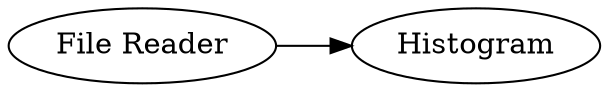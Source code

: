 digraph {
	"-28272401067851182_5" [label=Histogram]
	"-28272401067851182_1" [label="File Reader"]
	"-28272401067851182_1" -> "-28272401067851182_5"
	rankdir=LR
}
